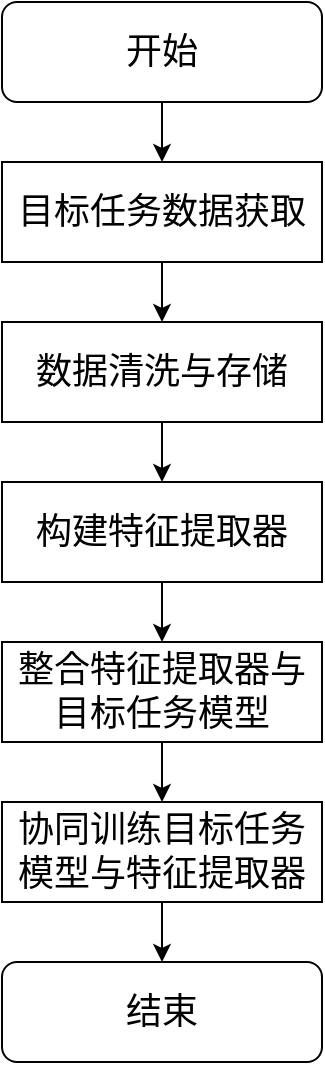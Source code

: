 <mxfile version="10.7.5" type="github"><diagram id="DsnRVFvQI4abBMQ-9pBT" name="Page-1"><mxGraphModel dx="918" dy="641" grid="1" gridSize="10" guides="1" tooltips="1" connect="1" arrows="1" fold="1" page="1" pageScale="1" pageWidth="827" pageHeight="1169" math="0" shadow="0"><root><mxCell id="0"/><mxCell id="1" parent="0"/><mxCell id="79ng6f0im2QwtT6i1ZX1-9" style="edgeStyle=orthogonalEdgeStyle;rounded=0;orthogonalLoop=1;jettySize=auto;html=1;exitX=0.5;exitY=1;exitDx=0;exitDy=0;entryX=0.5;entryY=0;entryDx=0;entryDy=0;" edge="1" parent="1" source="79ng6f0im2QwtT6i1ZX1-1" target="79ng6f0im2QwtT6i1ZX1-3"><mxGeometry relative="1" as="geometry"/></mxCell><mxCell id="79ng6f0im2QwtT6i1ZX1-1" value="&lt;font style=&quot;font-size: 18px&quot;&gt;开始&lt;/font&gt;" style="rounded=1;whiteSpace=wrap;html=1;" vertex="1" parent="1"><mxGeometry x="240" y="120" width="160" height="50" as="geometry"/></mxCell><mxCell id="79ng6f0im2QwtT6i1ZX1-2" value="&lt;font size=&quot;4&quot;&gt;结束&lt;/font&gt;" style="rounded=1;whiteSpace=wrap;html=1;" vertex="1" parent="1"><mxGeometry x="240" y="600" width="160" height="50" as="geometry"/></mxCell><mxCell id="79ng6f0im2QwtT6i1ZX1-10" style="edgeStyle=orthogonalEdgeStyle;rounded=0;orthogonalLoop=1;jettySize=auto;html=1;exitX=0.5;exitY=1;exitDx=0;exitDy=0;entryX=0.5;entryY=0;entryDx=0;entryDy=0;" edge="1" parent="1" source="79ng6f0im2QwtT6i1ZX1-3" target="79ng6f0im2QwtT6i1ZX1-4"><mxGeometry relative="1" as="geometry"/></mxCell><mxCell id="79ng6f0im2QwtT6i1ZX1-3" value="&lt;font style=&quot;font-size: 18px&quot;&gt;目标任务数据获取&lt;/font&gt;" style="rounded=0;whiteSpace=wrap;html=1;" vertex="1" parent="1"><mxGeometry x="240" y="200" width="160" height="50" as="geometry"/></mxCell><mxCell id="79ng6f0im2QwtT6i1ZX1-11" style="edgeStyle=orthogonalEdgeStyle;rounded=0;orthogonalLoop=1;jettySize=auto;html=1;exitX=0.5;exitY=1;exitDx=0;exitDy=0;entryX=0.5;entryY=0;entryDx=0;entryDy=0;" edge="1" parent="1" source="79ng6f0im2QwtT6i1ZX1-4" target="79ng6f0im2QwtT6i1ZX1-6"><mxGeometry relative="1" as="geometry"/></mxCell><mxCell id="79ng6f0im2QwtT6i1ZX1-4" value="&lt;font size=&quot;4&quot;&gt;数据清洗与存储&lt;/font&gt;" style="rounded=0;whiteSpace=wrap;html=1;" vertex="1" parent="1"><mxGeometry x="240" y="280" width="160" height="50" as="geometry"/></mxCell><mxCell id="79ng6f0im2QwtT6i1ZX1-12" style="edgeStyle=orthogonalEdgeStyle;rounded=0;orthogonalLoop=1;jettySize=auto;html=1;exitX=0.5;exitY=1;exitDx=0;exitDy=0;entryX=0.5;entryY=0;entryDx=0;entryDy=0;" edge="1" parent="1" source="79ng6f0im2QwtT6i1ZX1-6" target="79ng6f0im2QwtT6i1ZX1-7"><mxGeometry relative="1" as="geometry"/></mxCell><mxCell id="79ng6f0im2QwtT6i1ZX1-6" value="&lt;font size=&quot;4&quot;&gt;构建特征提取器&lt;/font&gt;" style="rounded=0;whiteSpace=wrap;html=1;" vertex="1" parent="1"><mxGeometry x="240" y="360" width="160" height="50" as="geometry"/></mxCell><mxCell id="79ng6f0im2QwtT6i1ZX1-13" style="edgeStyle=orthogonalEdgeStyle;rounded=0;orthogonalLoop=1;jettySize=auto;html=1;exitX=0.5;exitY=1;exitDx=0;exitDy=0;entryX=0.5;entryY=0;entryDx=0;entryDy=0;" edge="1" parent="1" source="79ng6f0im2QwtT6i1ZX1-7" target="79ng6f0im2QwtT6i1ZX1-8"><mxGeometry relative="1" as="geometry"/></mxCell><mxCell id="79ng6f0im2QwtT6i1ZX1-7" value="&lt;font size=&quot;4&quot;&gt;整合特征提取器与目标任务模型&lt;/font&gt;" style="rounded=0;whiteSpace=wrap;html=1;" vertex="1" parent="1"><mxGeometry x="240" y="440" width="160" height="50" as="geometry"/></mxCell><mxCell id="79ng6f0im2QwtT6i1ZX1-14" style="edgeStyle=orthogonalEdgeStyle;rounded=0;orthogonalLoop=1;jettySize=auto;html=1;exitX=0.5;exitY=1;exitDx=0;exitDy=0;entryX=0.5;entryY=0;entryDx=0;entryDy=0;" edge="1" parent="1" source="79ng6f0im2QwtT6i1ZX1-8" target="79ng6f0im2QwtT6i1ZX1-2"><mxGeometry relative="1" as="geometry"/></mxCell><mxCell id="79ng6f0im2QwtT6i1ZX1-8" value="&lt;font size=&quot;4&quot;&gt;协同训练目标任务模型与特征提取器&lt;/font&gt;" style="rounded=0;whiteSpace=wrap;html=1;" vertex="1" parent="1"><mxGeometry x="240" y="520" width="160" height="50" as="geometry"/></mxCell></root></mxGraphModel></diagram></mxfile>